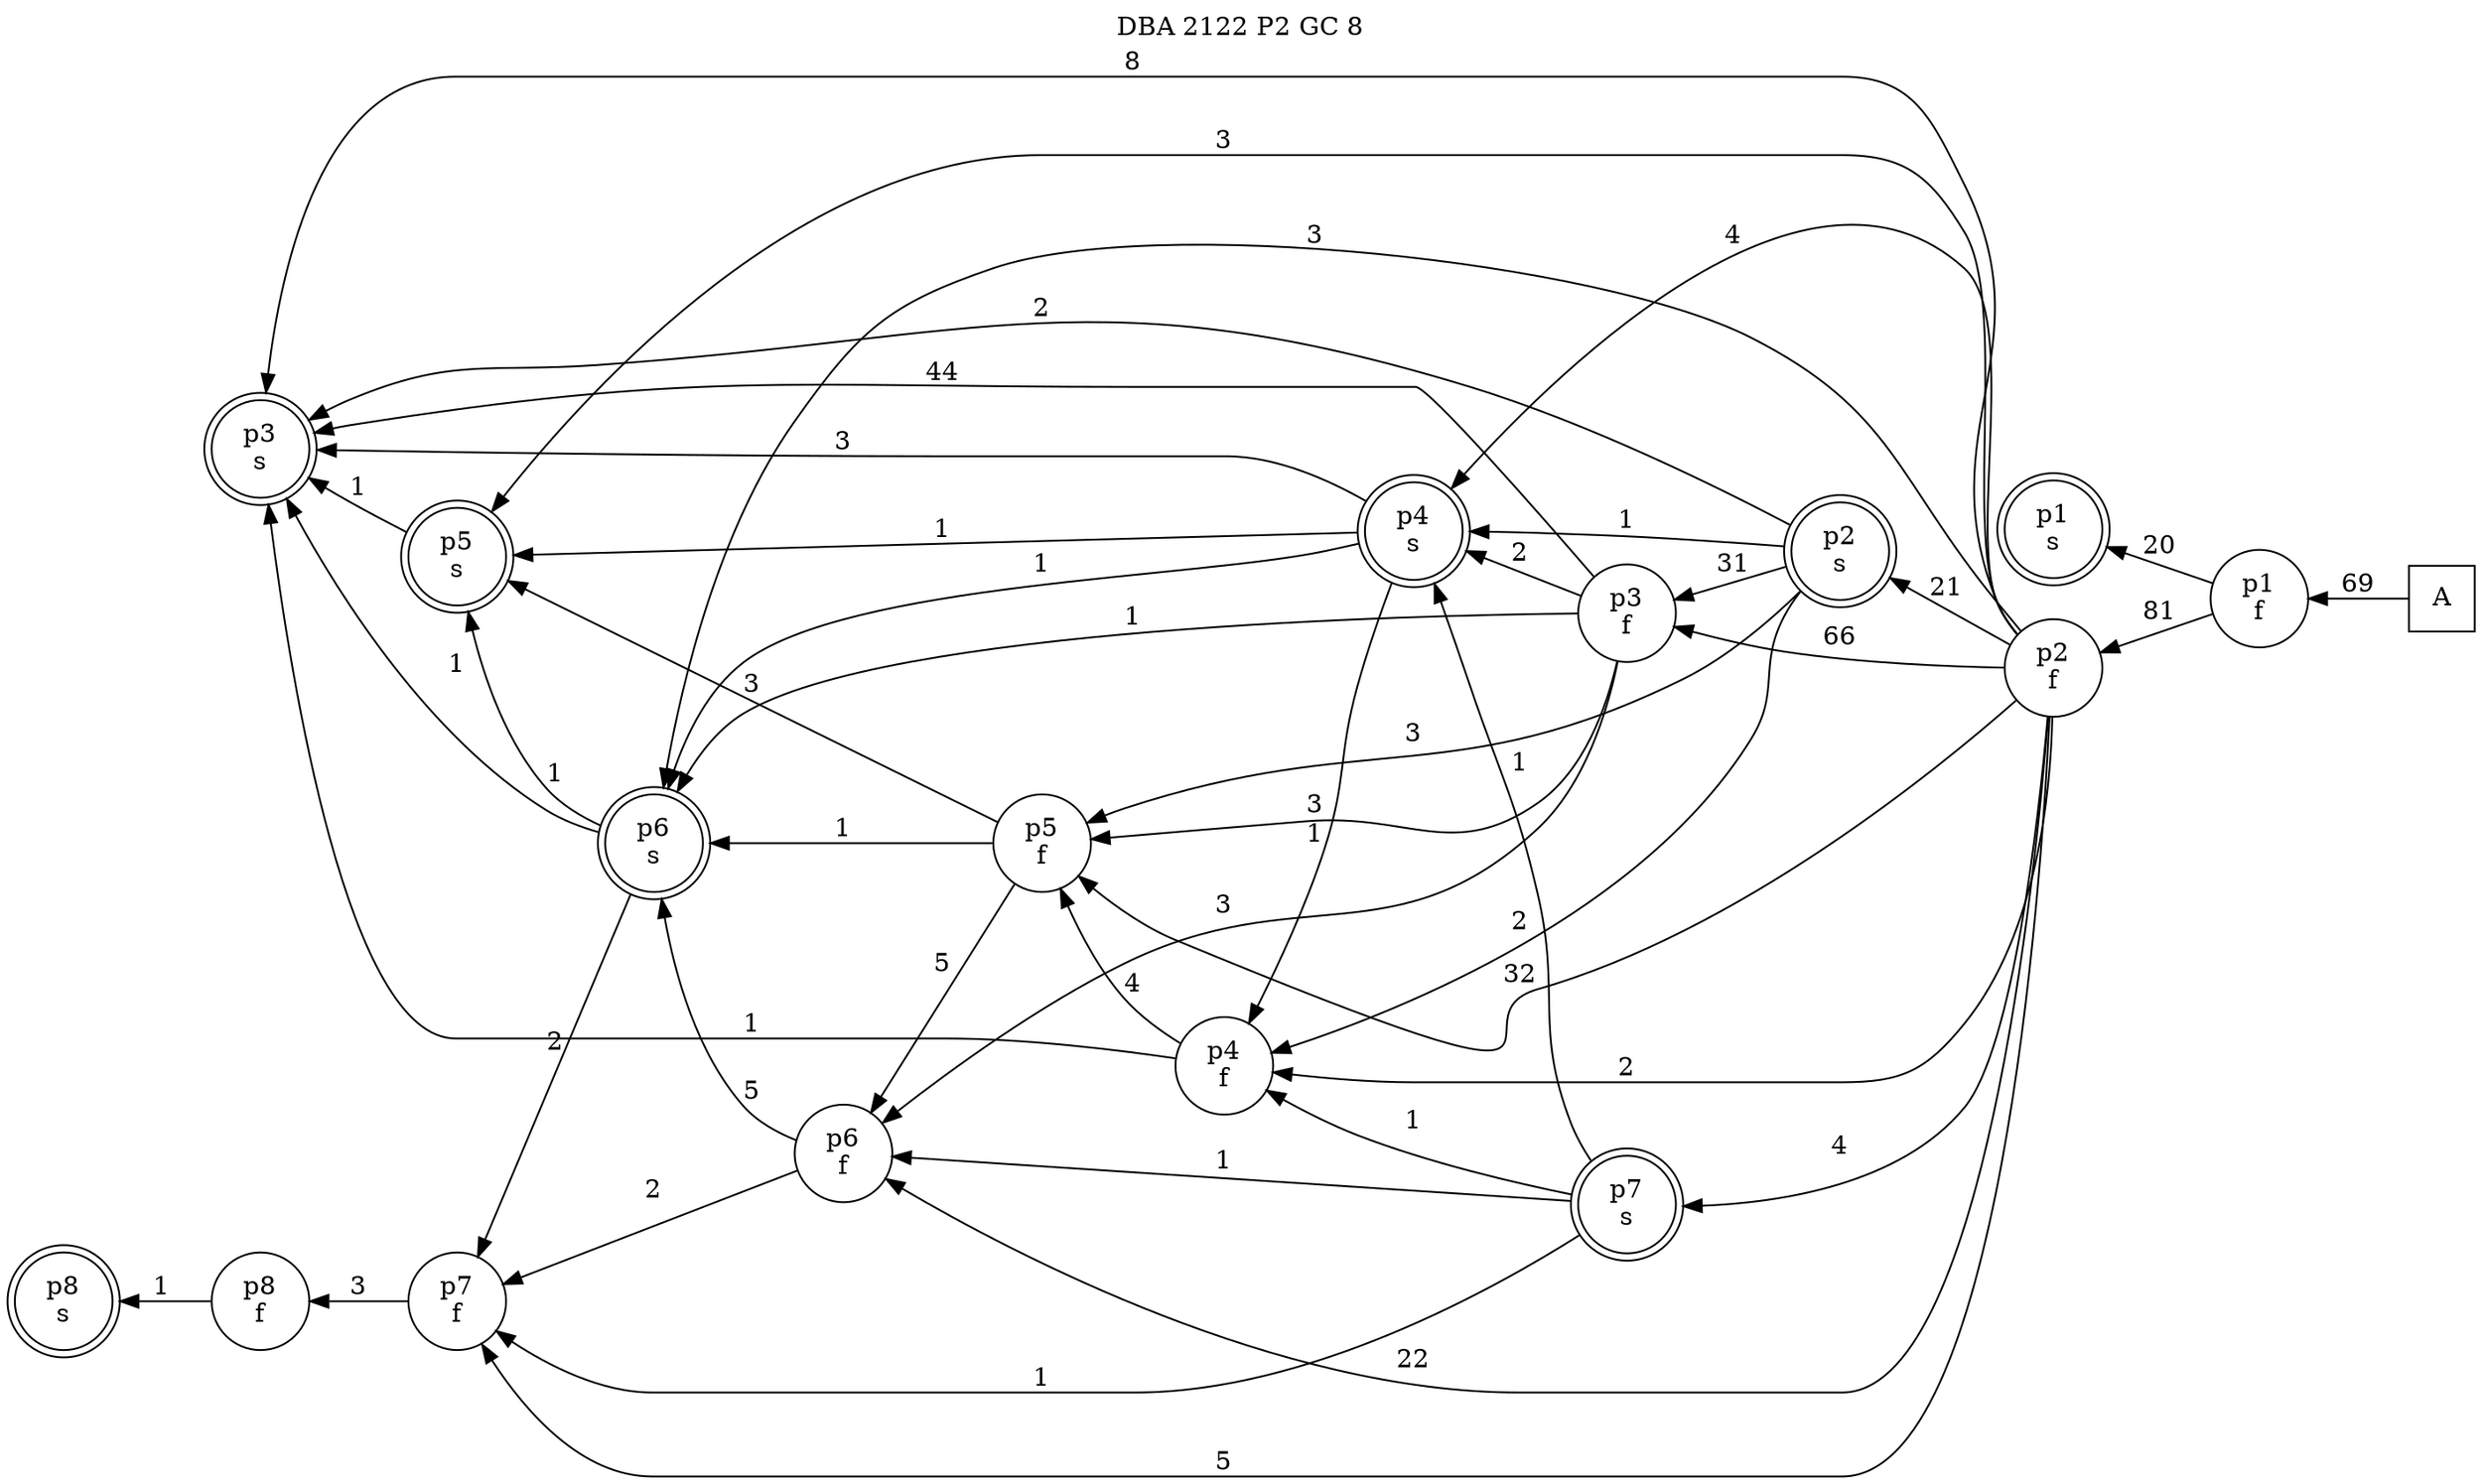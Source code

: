 digraph DBA_2122_P2_GC_8_GOOD {
labelloc="tl"
label= " DBA 2122 P2 GC 8 "
rankdir="RL";
"A" [shape="square" label="A"]
"p1_f" [shape="circle" label="p1
f"]
"p1_s" [shape="doublecircle" label="p1
s"]
"p2_f" [shape="circle" label="p2
f"]
"p2_s" [shape="doublecircle" label="p2
s"]
"p3_f" [shape="circle" label="p3
f"]
"p3_s" [shape="doublecircle" label="p3
s"]
"p5_f" [shape="circle" label="p5
f"]
"p4_f" [shape="circle" label="p4
f"]
"p6_f" [shape="circle" label="p6
f"]
"p5_s" [shape="doublecircle" label="p5
s"]
"p4_s" [shape="doublecircle" label="p4
s"]
"p6_s" [shape="doublecircle" label="p6
s"]
"p7_f" [shape="circle" label="p7
f"]
"p7_s" [shape="doublecircle" label="p7
s"]
"p8_f" [shape="circle" label="p8
f"]
"p8_s" [shape="doublecircle" label="p8
s"]
"A" -> "p1_f" [ label=69]
"p1_f" -> "p1_s" [ label=20]
"p1_f" -> "p2_f" [ label=81]
"p2_f" -> "p2_s" [ label=21]
"p2_f" -> "p3_f" [ label=66]
"p2_f" -> "p3_s" [ label=8]
"p2_f" -> "p5_f" [ label=32]
"p2_f" -> "p4_f" [ label=2]
"p2_f" -> "p6_f" [ label=22]
"p2_f" -> "p5_s" [ label=3]
"p2_f" -> "p4_s" [ label=4]
"p2_f" -> "p6_s" [ label=3]
"p2_f" -> "p7_f" [ label=5]
"p2_f" -> "p7_s" [ label=4]
"p2_s" -> "p3_f" [ label=31]
"p2_s" -> "p3_s" [ label=2]
"p2_s" -> "p5_f" [ label=3]
"p2_s" -> "p4_f" [ label=2]
"p2_s" -> "p4_s" [ label=1]
"p3_f" -> "p3_s" [ label=44]
"p3_f" -> "p5_f" [ label=3]
"p3_f" -> "p6_f" [ label=3]
"p3_f" -> "p4_s" [ label=2]
"p3_f" -> "p6_s" [ label=1]
"p5_f" -> "p6_f" [ label=5]
"p5_f" -> "p5_s" [ label=3]
"p5_f" -> "p6_s" [ label=1]
"p4_f" -> "p3_s" [ label=1]
"p4_f" -> "p5_f" [ label=4]
"p6_f" -> "p6_s" [ label=5]
"p6_f" -> "p7_f" [ label=2]
"p5_s" -> "p3_s" [ label=1]
"p4_s" -> "p3_s" [ label=3]
"p4_s" -> "p4_f" [ label=1]
"p4_s" -> "p5_s" [ label=1]
"p4_s" -> "p6_s" [ label=1]
"p6_s" -> "p3_s" [ label=1]
"p6_s" -> "p5_s" [ label=1]
"p6_s" -> "p7_f" [ label=2]
"p7_f" -> "p8_f" [ label=3]
"p7_s" -> "p4_f" [ label=1]
"p7_s" -> "p6_f" [ label=1]
"p7_s" -> "p4_s" [ label=1]
"p7_s" -> "p7_f" [ label=1]
"p8_f" -> "p8_s" [ label=1]
}
